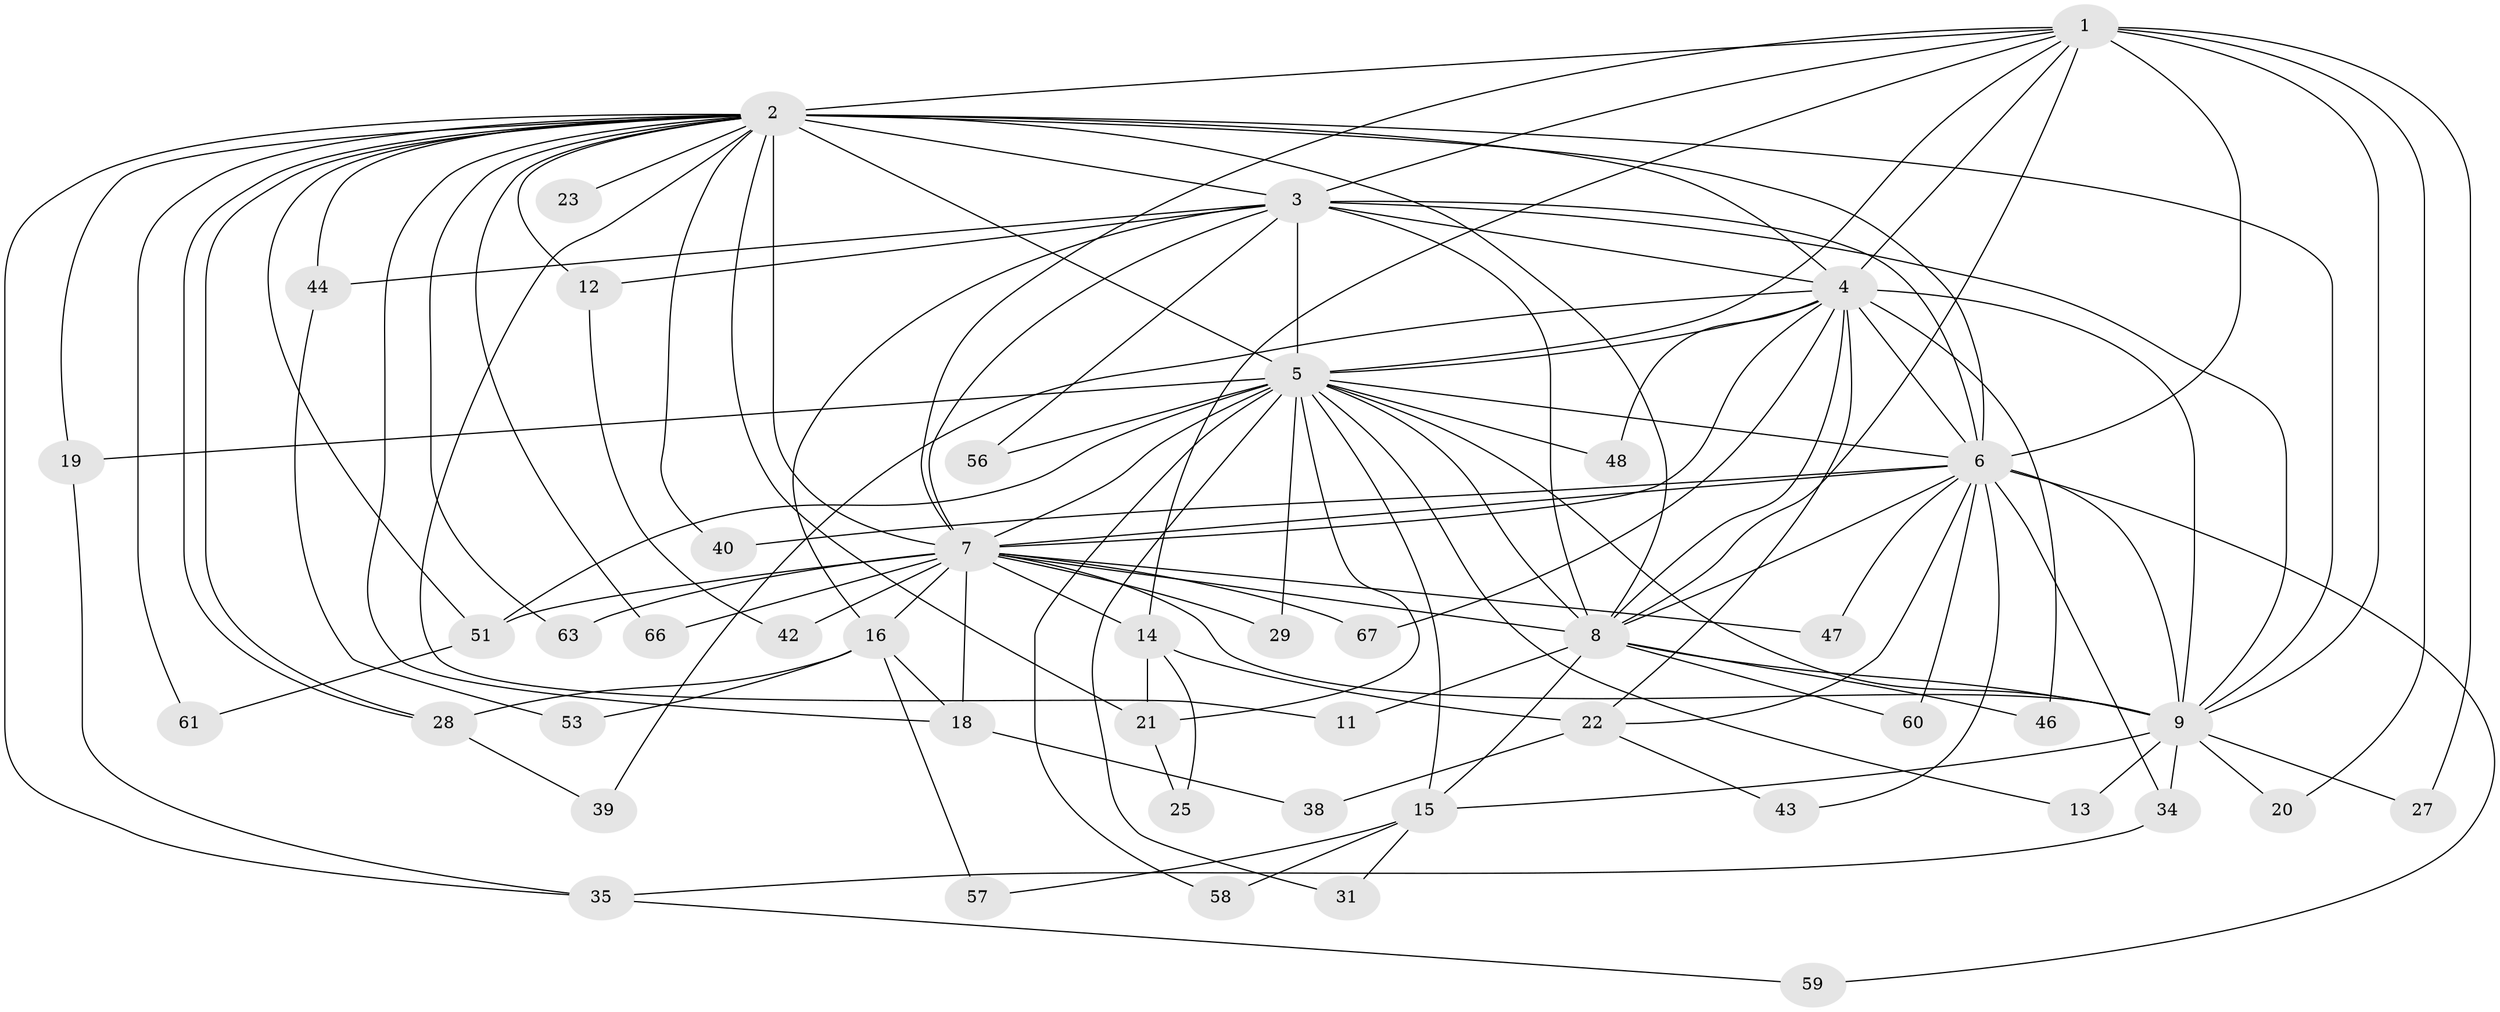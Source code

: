 // original degree distribution, {13: 0.014925373134328358, 19: 0.014925373134328358, 15: 0.014925373134328358, 14: 0.029850746268656716, 21: 0.029850746268656716, 20: 0.014925373134328358, 17: 0.014925373134328358, 18: 0.014925373134328358, 2: 0.5522388059701493, 3: 0.13432835820895522, 5: 0.014925373134328358, 4: 0.14925373134328357}
// Generated by graph-tools (version 1.1) at 2025/41/03/06/25 10:41:33]
// undirected, 48 vertices, 120 edges
graph export_dot {
graph [start="1"]
  node [color=gray90,style=filled];
  1 [super="+32"];
  2 [super="+10"];
  3 [super="+33"];
  4 [super="+30"];
  5 [super="+52"];
  6 [super="+54"];
  7 [super="+49"];
  8 [super="+62"];
  9 [super="+37"];
  11;
  12;
  13 [super="+17"];
  14;
  15 [super="+41"];
  16 [super="+45"];
  18 [super="+55"];
  19;
  20;
  21 [super="+36"];
  22 [super="+26"];
  23 [super="+24"];
  25;
  27;
  28;
  29;
  31;
  34;
  35 [super="+50"];
  38;
  39;
  40;
  42;
  43;
  44;
  46;
  47;
  48;
  51 [super="+64"];
  53;
  56;
  57;
  58;
  59;
  60 [super="+65"];
  61;
  63;
  66;
  67;
  1 -- 2 [weight=2];
  1 -- 3;
  1 -- 4;
  1 -- 5;
  1 -- 6;
  1 -- 7;
  1 -- 8;
  1 -- 9 [weight=2];
  1 -- 14;
  1 -- 20;
  1 -- 27;
  2 -- 3 [weight=2];
  2 -- 4 [weight=2];
  2 -- 5 [weight=3];
  2 -- 6 [weight=2];
  2 -- 7 [weight=3];
  2 -- 8 [weight=2];
  2 -- 9 [weight=2];
  2 -- 11;
  2 -- 21;
  2 -- 23 [weight=3];
  2 -- 28;
  2 -- 28;
  2 -- 40;
  2 -- 44;
  2 -- 51;
  2 -- 63;
  2 -- 66;
  2 -- 12;
  2 -- 18;
  2 -- 19;
  2 -- 61;
  2 -- 35;
  3 -- 4;
  3 -- 5;
  3 -- 6 [weight=3];
  3 -- 7;
  3 -- 8;
  3 -- 9;
  3 -- 12;
  3 -- 16;
  3 -- 44;
  3 -- 56;
  4 -- 5;
  4 -- 6 [weight=2];
  4 -- 7;
  4 -- 8;
  4 -- 9;
  4 -- 22;
  4 -- 46;
  4 -- 48;
  4 -- 67;
  4 -- 39;
  5 -- 6;
  5 -- 7;
  5 -- 8 [weight=2];
  5 -- 9;
  5 -- 13;
  5 -- 15;
  5 -- 19;
  5 -- 29;
  5 -- 31;
  5 -- 48;
  5 -- 56;
  5 -- 58;
  5 -- 21;
  5 -- 51;
  6 -- 7;
  6 -- 8;
  6 -- 9 [weight=2];
  6 -- 22;
  6 -- 34;
  6 -- 40;
  6 -- 43;
  6 -- 47;
  6 -- 59;
  6 -- 60 [weight=2];
  7 -- 8;
  7 -- 9;
  7 -- 14;
  7 -- 16;
  7 -- 18;
  7 -- 29;
  7 -- 42;
  7 -- 47;
  7 -- 51;
  7 -- 63;
  7 -- 66;
  7 -- 67;
  8 -- 9;
  8 -- 11;
  8 -- 15;
  8 -- 46;
  8 -- 60;
  9 -- 13 [weight=2];
  9 -- 20;
  9 -- 27;
  9 -- 34;
  9 -- 15;
  12 -- 42;
  14 -- 21;
  14 -- 25;
  14 -- 22;
  15 -- 31;
  15 -- 58;
  15 -- 57;
  16 -- 18;
  16 -- 57;
  16 -- 28;
  16 -- 53;
  18 -- 38;
  19 -- 35;
  21 -- 25;
  22 -- 38;
  22 -- 43;
  28 -- 39;
  34 -- 35;
  35 -- 59;
  44 -- 53;
  51 -- 61;
}
